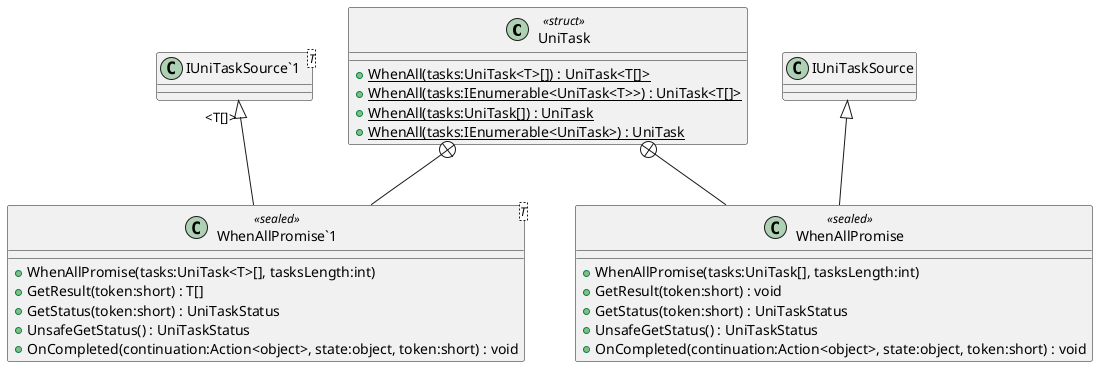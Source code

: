 @startuml
class UniTask <<struct>> {
    + {static} WhenAll(tasks:UniTask<T>[]) : UniTask<T[]>
    + {static} WhenAll(tasks:IEnumerable<UniTask<T>>) : UniTask<T[]>
    + {static} WhenAll(tasks:UniTask[]) : UniTask
    + {static} WhenAll(tasks:IEnumerable<UniTask>) : UniTask
}
class "WhenAllPromise`1"<T> <<sealed>> {
    + WhenAllPromise(tasks:UniTask<T>[], tasksLength:int)
    + GetResult(token:short) : T[]
    + GetStatus(token:short) : UniTaskStatus
    + UnsafeGetStatus() : UniTaskStatus
    + OnCompleted(continuation:Action<object>, state:object, token:short) : void
}
class WhenAllPromise <<sealed>> {
    + WhenAllPromise(tasks:UniTask[], tasksLength:int)
    + GetResult(token:short) : void
    + GetStatus(token:short) : UniTaskStatus
    + UnsafeGetStatus() : UniTaskStatus
    + OnCompleted(continuation:Action<object>, state:object, token:short) : void
}
class "IUniTaskSource`1"<T> {
}
UniTask +-- "WhenAllPromise`1"
"IUniTaskSource`1" "<T[]>" <|-- "WhenAllPromise`1"
UniTask +-- WhenAllPromise
IUniTaskSource <|-- WhenAllPromise
@enduml
